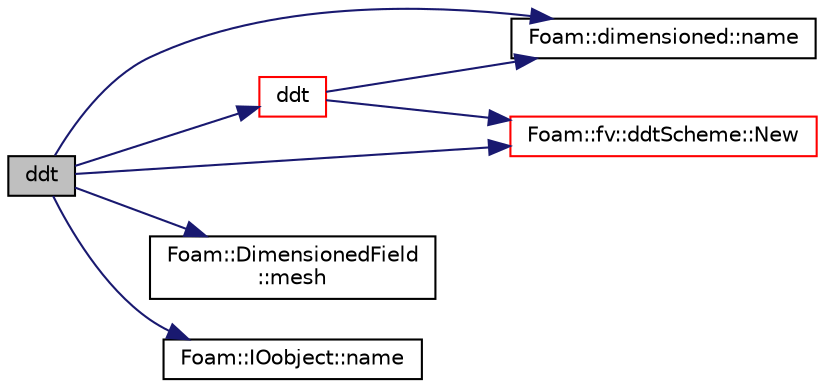 digraph "ddt"
{
  bgcolor="transparent";
  edge [fontname="Helvetica",fontsize="10",labelfontname="Helvetica",labelfontsize="10"];
  node [fontname="Helvetica",fontsize="10",shape=record];
  rankdir="LR";
  Node4526 [label="ddt",height=0.2,width=0.4,color="black", fillcolor="grey75", style="filled", fontcolor="black"];
  Node4526 -> Node4527 [color="midnightblue",fontsize="10",style="solid",fontname="Helvetica"];
  Node4527 [label="ddt",height=0.2,width=0.4,color="red",URL="$a21861.html#a5dc871206ab86042756c8ccfdc5797ad"];
  Node4527 -> Node4560 [color="midnightblue",fontsize="10",style="solid",fontname="Helvetica"];
  Node4560 [label="Foam::dimensioned::name",height=0.2,width=0.4,color="black",URL="$a27473.html#ade4113569ef0db70665fded275a5e38e",tooltip="Return const reference to name. "];
  Node4527 -> Node4823 [color="midnightblue",fontsize="10",style="solid",fontname="Helvetica"];
  Node4823 [label="Foam::fv::ddtScheme::New",height=0.2,width=0.4,color="red",URL="$a23301.html#a5a8f7e051307daf65eae67fb50c84a21",tooltip="Return a pointer to a new ddtScheme created on freestore. "];
  Node4526 -> Node4590 [color="midnightblue",fontsize="10",style="solid",fontname="Helvetica"];
  Node4590 [label="Foam::DimensionedField\l::mesh",height=0.2,width=0.4,color="black",URL="$a27497.html#a8f1110830348a1448a14ab5e3cf47e3b",tooltip="Return mesh. "];
  Node4526 -> Node4560 [color="midnightblue",fontsize="10",style="solid",fontname="Helvetica"];
  Node4526 -> Node4588 [color="midnightblue",fontsize="10",style="solid",fontname="Helvetica"];
  Node4588 [label="Foam::IOobject::name",height=0.2,width=0.4,color="black",URL="$a27249.html#acc80e00a8ac919288fb55bd14cc88bf6",tooltip="Return name. "];
  Node4526 -> Node4823 [color="midnightblue",fontsize="10",style="solid",fontname="Helvetica"];
}
